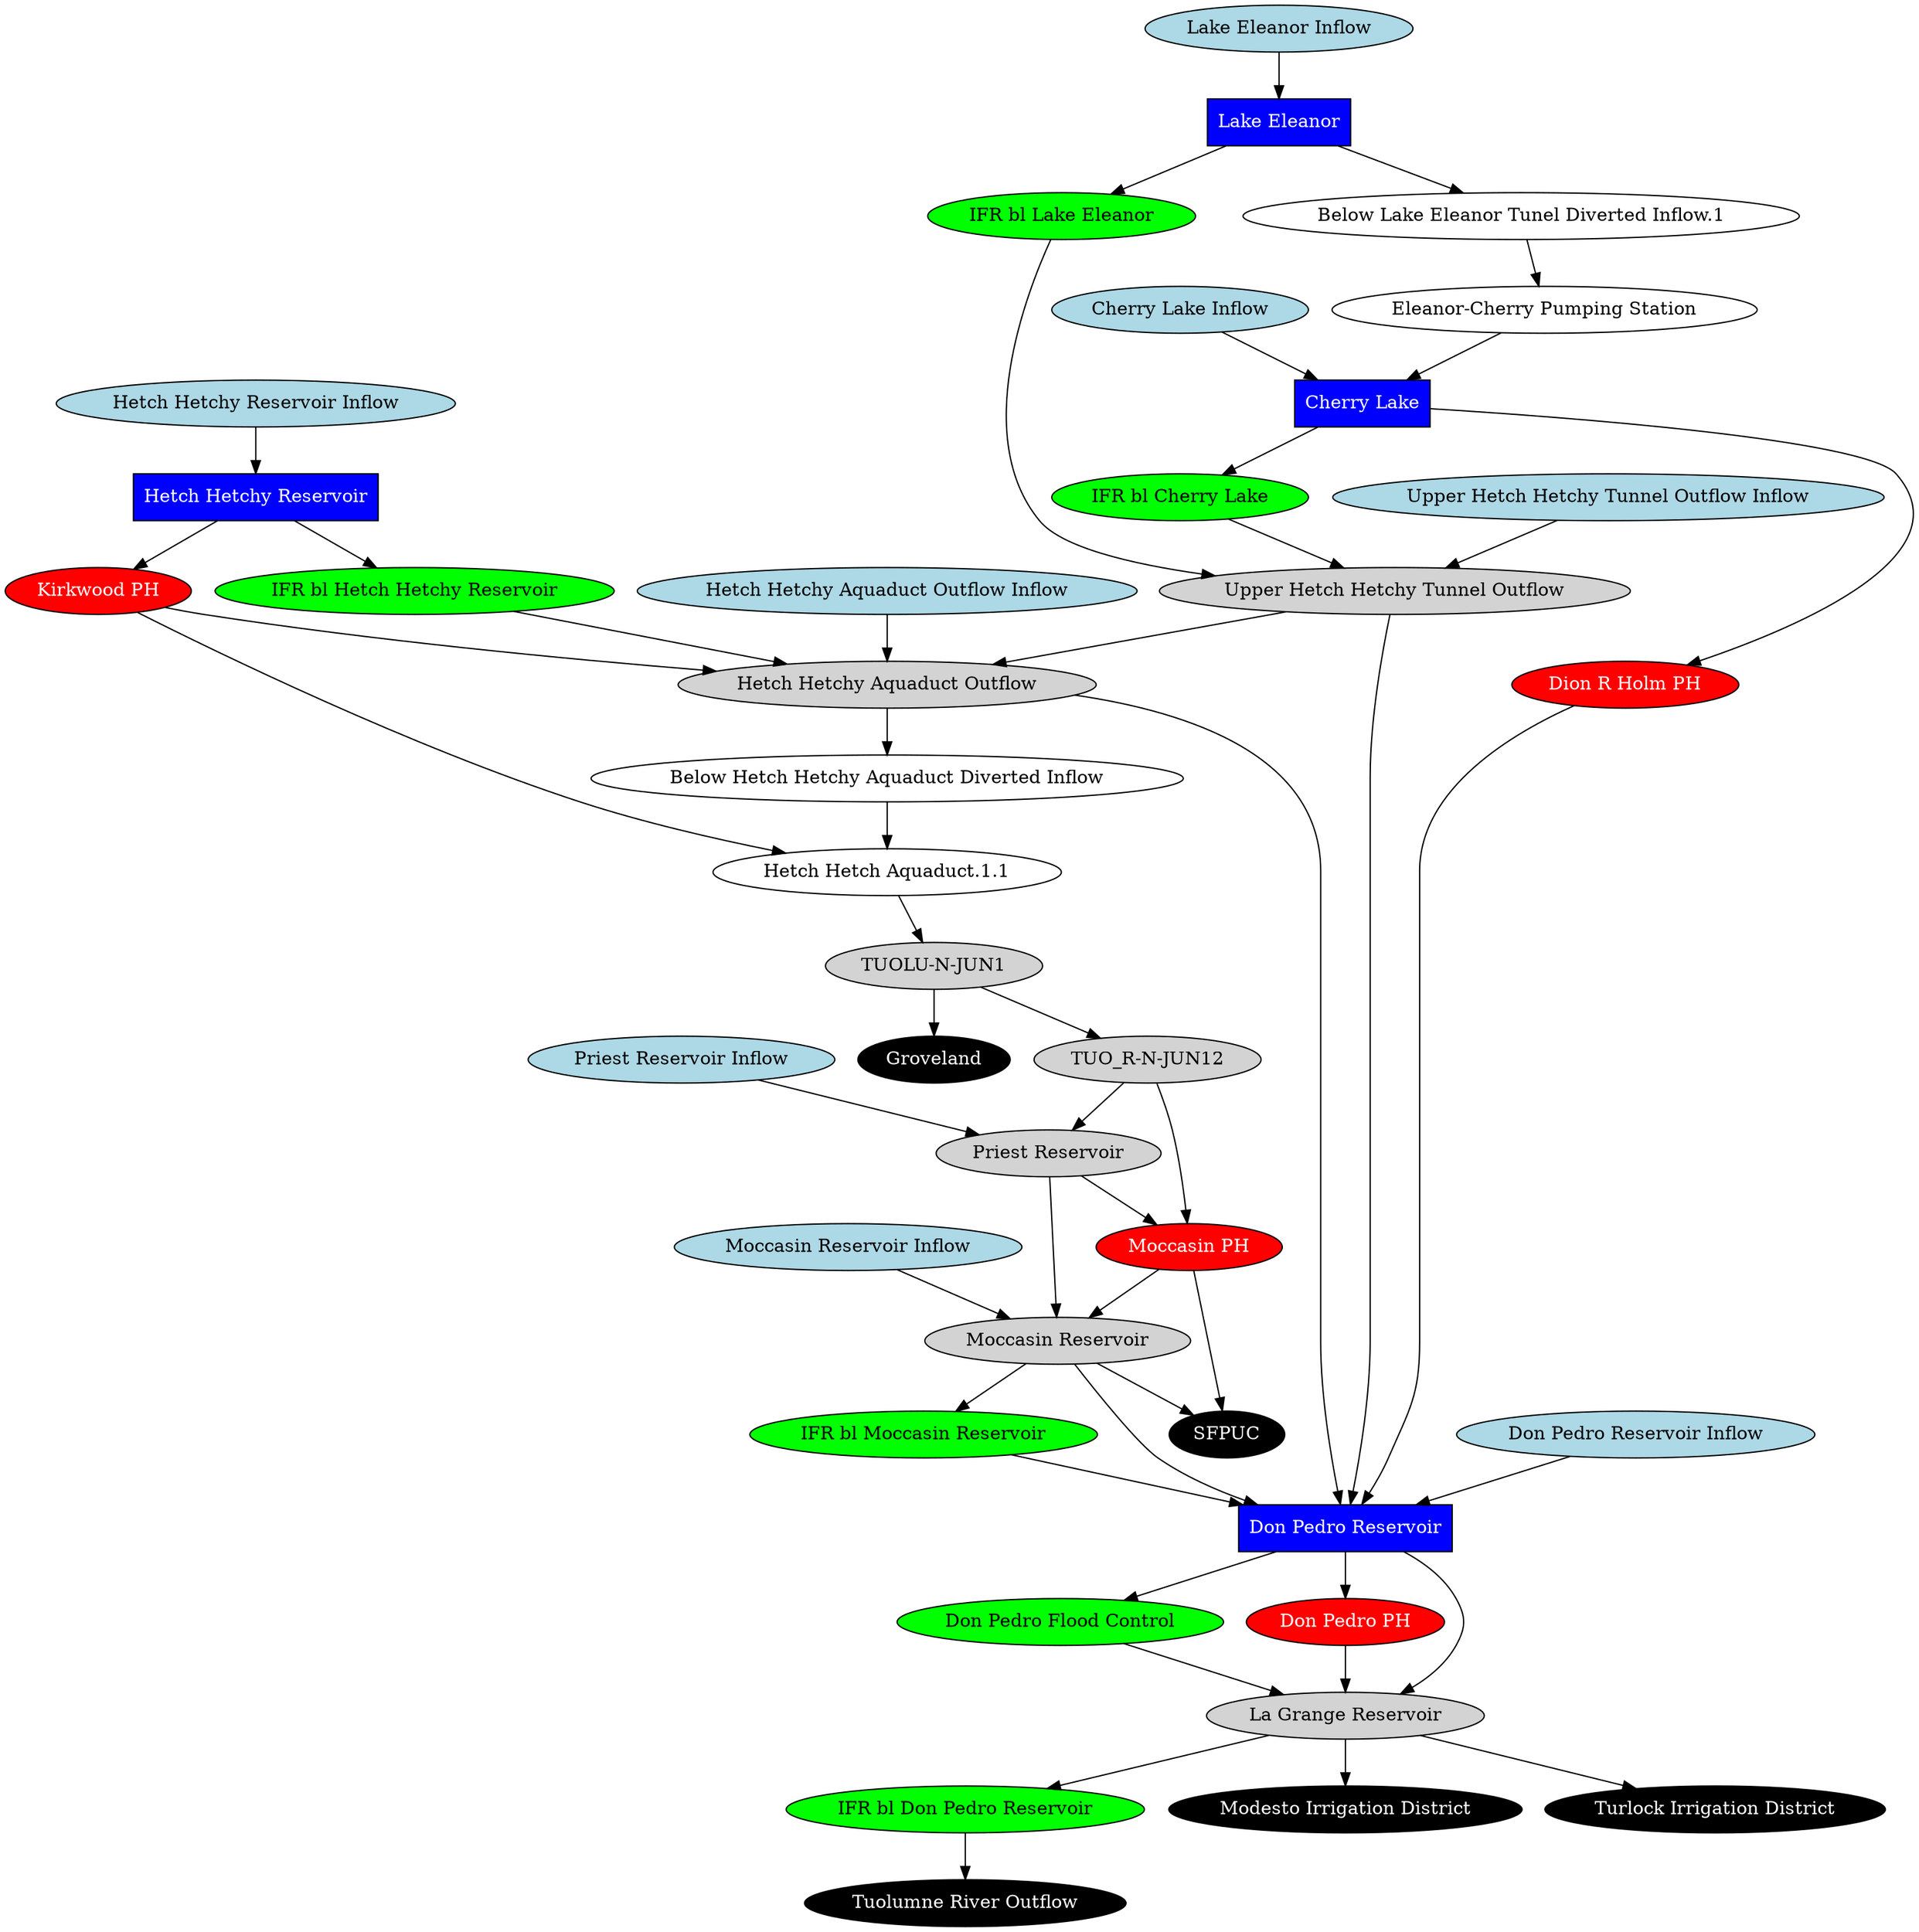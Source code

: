 // tuolumne
digraph tuolumne {
	"Don Pedro Reservoir Inflow" [fillcolor=lightblue fontcolor=black shape=oval style=filled]
	"Upper Hetch Hetchy Tunnel Outflow Inflow" [fillcolor=lightblue fontcolor=black shape=oval style=filled]
	"Cherry Lake Inflow" [fillcolor=lightblue fontcolor=black shape=oval style=filled]
	"Lake Eleanor Inflow" [fillcolor=lightblue fontcolor=black shape=oval style=filled]
	"Hetch Hetchy Reservoir Inflow" [fillcolor=lightblue fontcolor=black shape=oval style=filled]
	"Moccasin Reservoir Inflow" [fillcolor=lightblue fontcolor=black shape=oval style=filled]
	"Priest Reservoir Inflow" [fillcolor=lightblue fontcolor=black shape=oval style=filled]
	"Hetch Hetchy Aquaduct Outflow Inflow" [fillcolor=lightblue fontcolor=black shape=oval style=filled]
	"Below Hetch Hetchy Aquaduct Diverted Inflow" [fillcolor=white fontcolor=black shape=oval style=filled]
	"Below Lake Eleanor Tunel Diverted Inflow.1" [fillcolor=white fontcolor=black shape=oval style=filled]
	"Hetch Hetch Aquaduct.1.1" [fillcolor=white fontcolor=black shape=oval style=filled]
	"Cherry Lake" [fillcolor=blue fontcolor=white shape=rect style=filled]
	"Dion R Holm PH" [fillcolor=red fontcolor=white shape=oval style=filled]
	"Don Pedro Flood Control" [fillcolor=green fontcolor=black shape=oval style=filled]
	"Don Pedro PH" [fillcolor=red fontcolor=white shape=oval style=filled]
	"Don Pedro Reservoir" [fillcolor=blue fontcolor=white shape=rect style=filled]
	"Eleanor-Cherry Pumping Station" [fillcolor=white fontcolor=black shape=oval style=filled]
	Groveland [fillcolor=black fontcolor=white shape=oval style=filled]
	"Hetch Hetchy Aquaduct Outflow" [fillcolor=lightgrey fontcolor=black shape=oval style=filled]
	"Hetch Hetchy Reservoir" [fillcolor=blue fontcolor=white shape=rect style=filled]
	"IFR bl Cherry Lake" [fillcolor=green fontcolor=black shape=oval style=filled]
	"IFR bl Don Pedro Reservoir" [fillcolor=green fontcolor=black shape=oval style=filled]
	"IFR bl Hetch Hetchy Reservoir" [fillcolor=green fontcolor=black shape=oval style=filled]
	"IFR bl Lake Eleanor" [fillcolor=green fontcolor=black shape=oval style=filled]
	"IFR bl Moccasin Reservoir" [fillcolor=green fontcolor=black shape=oval style=filled]
	"Kirkwood PH" [fillcolor=red fontcolor=white shape=oval style=filled]
	"La Grange Reservoir" [fillcolor=lightgrey fontcolor=black shape=oval style=filled]
	"Lake Eleanor" [fillcolor=blue fontcolor=white shape=rect style=filled]
	"Moccasin PH" [fillcolor=red fontcolor=white shape=oval style=filled]
	"Moccasin Reservoir" [fillcolor=lightgrey fontcolor=black shape=oval style=filled]
	"Modesto Irrigation District" [fillcolor=black fontcolor=white shape=oval style=filled]
	"Priest Reservoir" [fillcolor=lightgrey fontcolor=black shape=oval style=filled]
	SFPUC [fillcolor=black fontcolor=white shape=oval style=filled]
	"TUOLU-N-JUN1" [fillcolor=lightgrey fontcolor=black shape=oval style=filled]
	"Tuolumne River Outflow" [fillcolor=black fontcolor=white shape=oval style=filled]
	"TUO_R-N-JUN12" [fillcolor=lightgrey fontcolor=black shape=oval style=filled]
	"Turlock Irrigation District" [fillcolor=black fontcolor=white shape=oval style=filled]
	"Upper Hetch Hetchy Tunnel Outflow" [fillcolor=lightgrey fontcolor=black shape=oval style=filled]
	"Hetch Hetchy Aquaduct Outflow" -> "Below Hetch Hetchy Aquaduct Diverted Inflow"
	"Lake Eleanor" -> "Below Lake Eleanor Tunel Diverted Inflow.1"
	"Below Lake Eleanor Tunel Diverted Inflow.1" -> "Eleanor-Cherry Pumping Station"
	"Hetch Hetch Aquaduct.1.1" -> "TUOLU-N-JUN1"
	"Cherry Lake" -> "IFR bl Cherry Lake"
	"Cherry Lake" -> "Dion R Holm PH"
	"Hetch Hetchy Reservoir" -> "IFR bl Hetch Hetchy Reservoir"
	"Lake Eleanor" -> "IFR bl Lake Eleanor"
	"Eleanor-Cherry Pumping Station" -> "Cherry Lake"
	"Hetch Hetchy Reservoir" -> "Kirkwood PH"
	"TUOLU-N-JUN1" -> Groveland
	"TUOLU-N-JUN1" -> "TUO_R-N-JUN12"
	"TUO_R-N-JUN12" -> "Priest Reservoir"
	"Kirkwood PH" -> "Hetch Hetchy Aquaduct Outflow"
	"Moccasin Reservoir" -> "IFR bl Moccasin Reservoir"
	"La Grange Reservoir" -> "IFR bl Don Pedro Reservoir"
	"Don Pedro Reservoir" -> "Don Pedro Flood Control"
	"Don Pedro Reservoir" -> "Don Pedro PH"
	"Moccasin PH" -> "Moccasin Reservoir"
	"Don Pedro Flood Control" -> "La Grange Reservoir"
	"Don Pedro PH" -> "La Grange Reservoir"
	"Don Pedro Reservoir" -> "La Grange Reservoir"
	"Don Pedro Reservoir Inflow" -> "Don Pedro Reservoir"
	"Upper Hetch Hetchy Tunnel Outflow Inflow" -> "Upper Hetch Hetchy Tunnel Outflow"
	"Cherry Lake Inflow" -> "Cherry Lake"
	"Lake Eleanor Inflow" -> "Lake Eleanor"
	"Hetch Hetchy Reservoir Inflow" -> "Hetch Hetchy Reservoir"
	"Moccasin Reservoir Inflow" -> "Moccasin Reservoir"
	"Priest Reservoir" -> "Moccasin Reservoir"
	"Priest Reservoir Inflow" -> "Priest Reservoir"
	"Moccasin Reservoir" -> SFPUC
	"Moccasin PH" -> SFPUC
	"TUO_R-N-JUN12" -> "Moccasin PH"
	"Priest Reservoir" -> "Moccasin PH"
	"Below Hetch Hetchy Aquaduct Diverted Inflow" -> "Hetch Hetch Aquaduct.1.1"
	"Kirkwood PH" -> "Hetch Hetch Aquaduct.1.1"
	"Hetch Hetchy Aquaduct Outflow Inflow" -> "Hetch Hetchy Aquaduct Outflow"
	"IFR bl Hetch Hetchy Reservoir" -> "Hetch Hetchy Aquaduct Outflow"
	"IFR bl Cherry Lake" -> "Upper Hetch Hetchy Tunnel Outflow"
	"IFR bl Lake Eleanor" -> "Upper Hetch Hetchy Tunnel Outflow"
	"Upper Hetch Hetchy Tunnel Outflow" -> "Hetch Hetchy Aquaduct Outflow"
	"La Grange Reservoir" -> "Modesto Irrigation District"
	"La Grange Reservoir" -> "Turlock Irrigation District"
	"IFR bl Don Pedro Reservoir" -> "Tuolumne River Outflow"
	"Moccasin Reservoir" -> "Don Pedro Reservoir"
	"IFR bl Moccasin Reservoir" -> "Don Pedro Reservoir"
	"Hetch Hetchy Aquaduct Outflow" -> "Don Pedro Reservoir"
	"Dion R Holm PH" -> "Don Pedro Reservoir"
	"Upper Hetch Hetchy Tunnel Outflow" -> "Don Pedro Reservoir"
}

